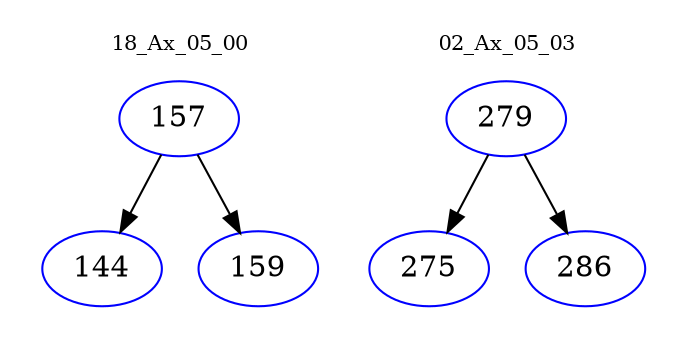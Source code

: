 digraph{
subgraph cluster_0 {
color = white
label = "18_Ax_05_00";
fontsize=10;
T0_157 [label="157", color="blue"]
T0_157 -> T0_144 [color="black"]
T0_144 [label="144", color="blue"]
T0_157 -> T0_159 [color="black"]
T0_159 [label="159", color="blue"]
}
subgraph cluster_1 {
color = white
label = "02_Ax_05_03";
fontsize=10;
T1_279 [label="279", color="blue"]
T1_279 -> T1_275 [color="black"]
T1_275 [label="275", color="blue"]
T1_279 -> T1_286 [color="black"]
T1_286 [label="286", color="blue"]
}
}
